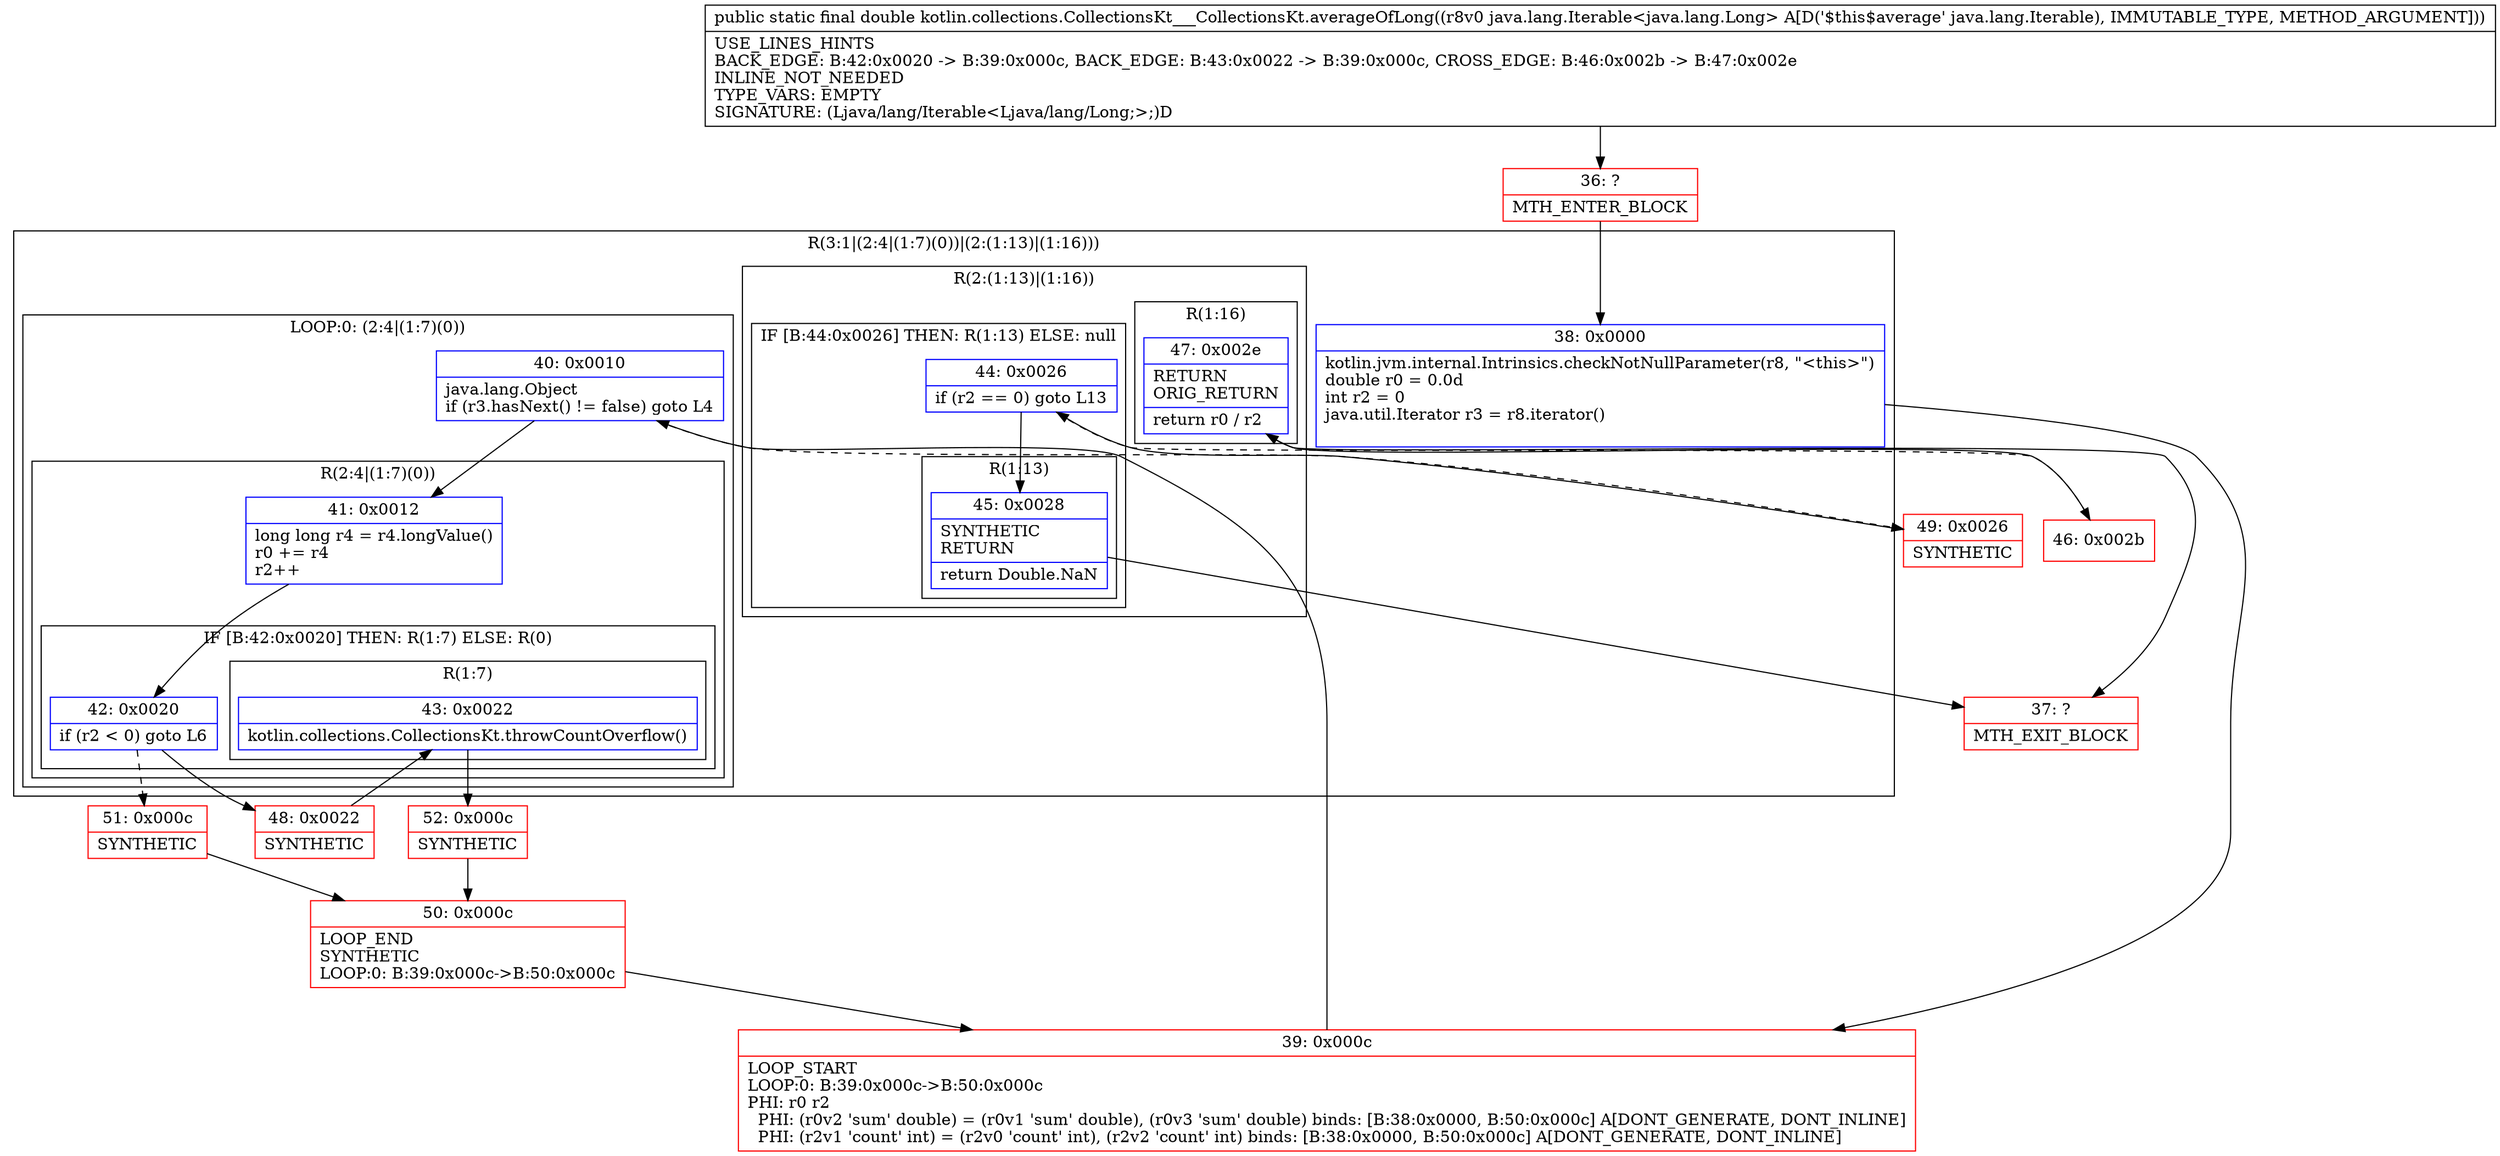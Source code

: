 digraph "CFG forkotlin.collections.CollectionsKt___CollectionsKt.averageOfLong(Ljava\/lang\/Iterable;)D" {
subgraph cluster_Region_1003584501 {
label = "R(3:1|(2:4|(1:7)(0))|(2:(1:13)|(1:16)))";
node [shape=record,color=blue];
Node_38 [shape=record,label="{38\:\ 0x0000|kotlin.jvm.internal.Intrinsics.checkNotNullParameter(r8, \"\<this\>\")\ldouble r0 = 0.0d\lint r2 = 0\ljava.util.Iterator r3 = r8.iterator()\l\l}"];
subgraph cluster_LoopRegion_2059614176 {
label = "LOOP:0: (2:4|(1:7)(0))";
node [shape=record,color=blue];
Node_40 [shape=record,label="{40\:\ 0x0010|java.lang.Object \lif (r3.hasNext() != false) goto L4\l}"];
subgraph cluster_Region_1204078845 {
label = "R(2:4|(1:7)(0))";
node [shape=record,color=blue];
Node_41 [shape=record,label="{41\:\ 0x0012|long long r4 = r4.longValue()\lr0 += r4\lr2++\l}"];
subgraph cluster_IfRegion_1164399623 {
label = "IF [B:42:0x0020] THEN: R(1:7) ELSE: R(0)";
node [shape=record,color=blue];
Node_42 [shape=record,label="{42\:\ 0x0020|if (r2 \< 0) goto L6\l}"];
subgraph cluster_Region_1890727950 {
label = "R(1:7)";
node [shape=record,color=blue];
Node_43 [shape=record,label="{43\:\ 0x0022|kotlin.collections.CollectionsKt.throwCountOverflow()\l}"];
}
subgraph cluster_Region_1000508879 {
label = "R(0)";
node [shape=record,color=blue];
}
}
}
}
subgraph cluster_Region_1996615368 {
label = "R(2:(1:13)|(1:16))";
node [shape=record,color=blue];
subgraph cluster_IfRegion_1968805770 {
label = "IF [B:44:0x0026] THEN: R(1:13) ELSE: null";
node [shape=record,color=blue];
Node_44 [shape=record,label="{44\:\ 0x0026|if (r2 == 0) goto L13\l}"];
subgraph cluster_Region_345943039 {
label = "R(1:13)";
node [shape=record,color=blue];
Node_45 [shape=record,label="{45\:\ 0x0028|SYNTHETIC\lRETURN\l|return Double.NaN\l}"];
}
}
subgraph cluster_Region_19368110 {
label = "R(1:16)";
node [shape=record,color=blue];
Node_47 [shape=record,label="{47\:\ 0x002e|RETURN\lORIG_RETURN\l|return r0 \/ r2\l}"];
}
}
}
Node_36 [shape=record,color=red,label="{36\:\ ?|MTH_ENTER_BLOCK\l}"];
Node_39 [shape=record,color=red,label="{39\:\ 0x000c|LOOP_START\lLOOP:0: B:39:0x000c\-\>B:50:0x000c\lPHI: r0 r2 \l  PHI: (r0v2 'sum' double) = (r0v1 'sum' double), (r0v3 'sum' double) binds: [B:38:0x0000, B:50:0x000c] A[DONT_GENERATE, DONT_INLINE]\l  PHI: (r2v1 'count' int) = (r2v0 'count' int), (r2v2 'count' int) binds: [B:38:0x0000, B:50:0x000c] A[DONT_GENERATE, DONT_INLINE]\l}"];
Node_48 [shape=record,color=red,label="{48\:\ 0x0022|SYNTHETIC\l}"];
Node_52 [shape=record,color=red,label="{52\:\ 0x000c|SYNTHETIC\l}"];
Node_50 [shape=record,color=red,label="{50\:\ 0x000c|LOOP_END\lSYNTHETIC\lLOOP:0: B:39:0x000c\-\>B:50:0x000c\l}"];
Node_51 [shape=record,color=red,label="{51\:\ 0x000c|SYNTHETIC\l}"];
Node_49 [shape=record,color=red,label="{49\:\ 0x0026|SYNTHETIC\l}"];
Node_37 [shape=record,color=red,label="{37\:\ ?|MTH_EXIT_BLOCK\l}"];
Node_46 [shape=record,color=red,label="{46\:\ 0x002b}"];
MethodNode[shape=record,label="{public static final double kotlin.collections.CollectionsKt___CollectionsKt.averageOfLong((r8v0 java.lang.Iterable\<java.lang.Long\> A[D('$this$average' java.lang.Iterable), IMMUTABLE_TYPE, METHOD_ARGUMENT]))  | USE_LINES_HINTS\lBACK_EDGE: B:42:0x0020 \-\> B:39:0x000c, BACK_EDGE: B:43:0x0022 \-\> B:39:0x000c, CROSS_EDGE: B:46:0x002b \-\> B:47:0x002e\lINLINE_NOT_NEEDED\lTYPE_VARS: EMPTY\lSIGNATURE: (Ljava\/lang\/Iterable\<Ljava\/lang\/Long;\>;)D\l}"];
MethodNode -> Node_36;Node_38 -> Node_39;
Node_40 -> Node_41;
Node_40 -> Node_49[style=dashed];
Node_41 -> Node_42;
Node_42 -> Node_48;
Node_42 -> Node_51[style=dashed];
Node_43 -> Node_52;
Node_44 -> Node_45;
Node_44 -> Node_46[style=dashed];
Node_45 -> Node_37;
Node_47 -> Node_37;
Node_36 -> Node_38;
Node_39 -> Node_40;
Node_48 -> Node_43;
Node_52 -> Node_50;
Node_50 -> Node_39;
Node_51 -> Node_50;
Node_49 -> Node_44;
Node_46 -> Node_47;
}

